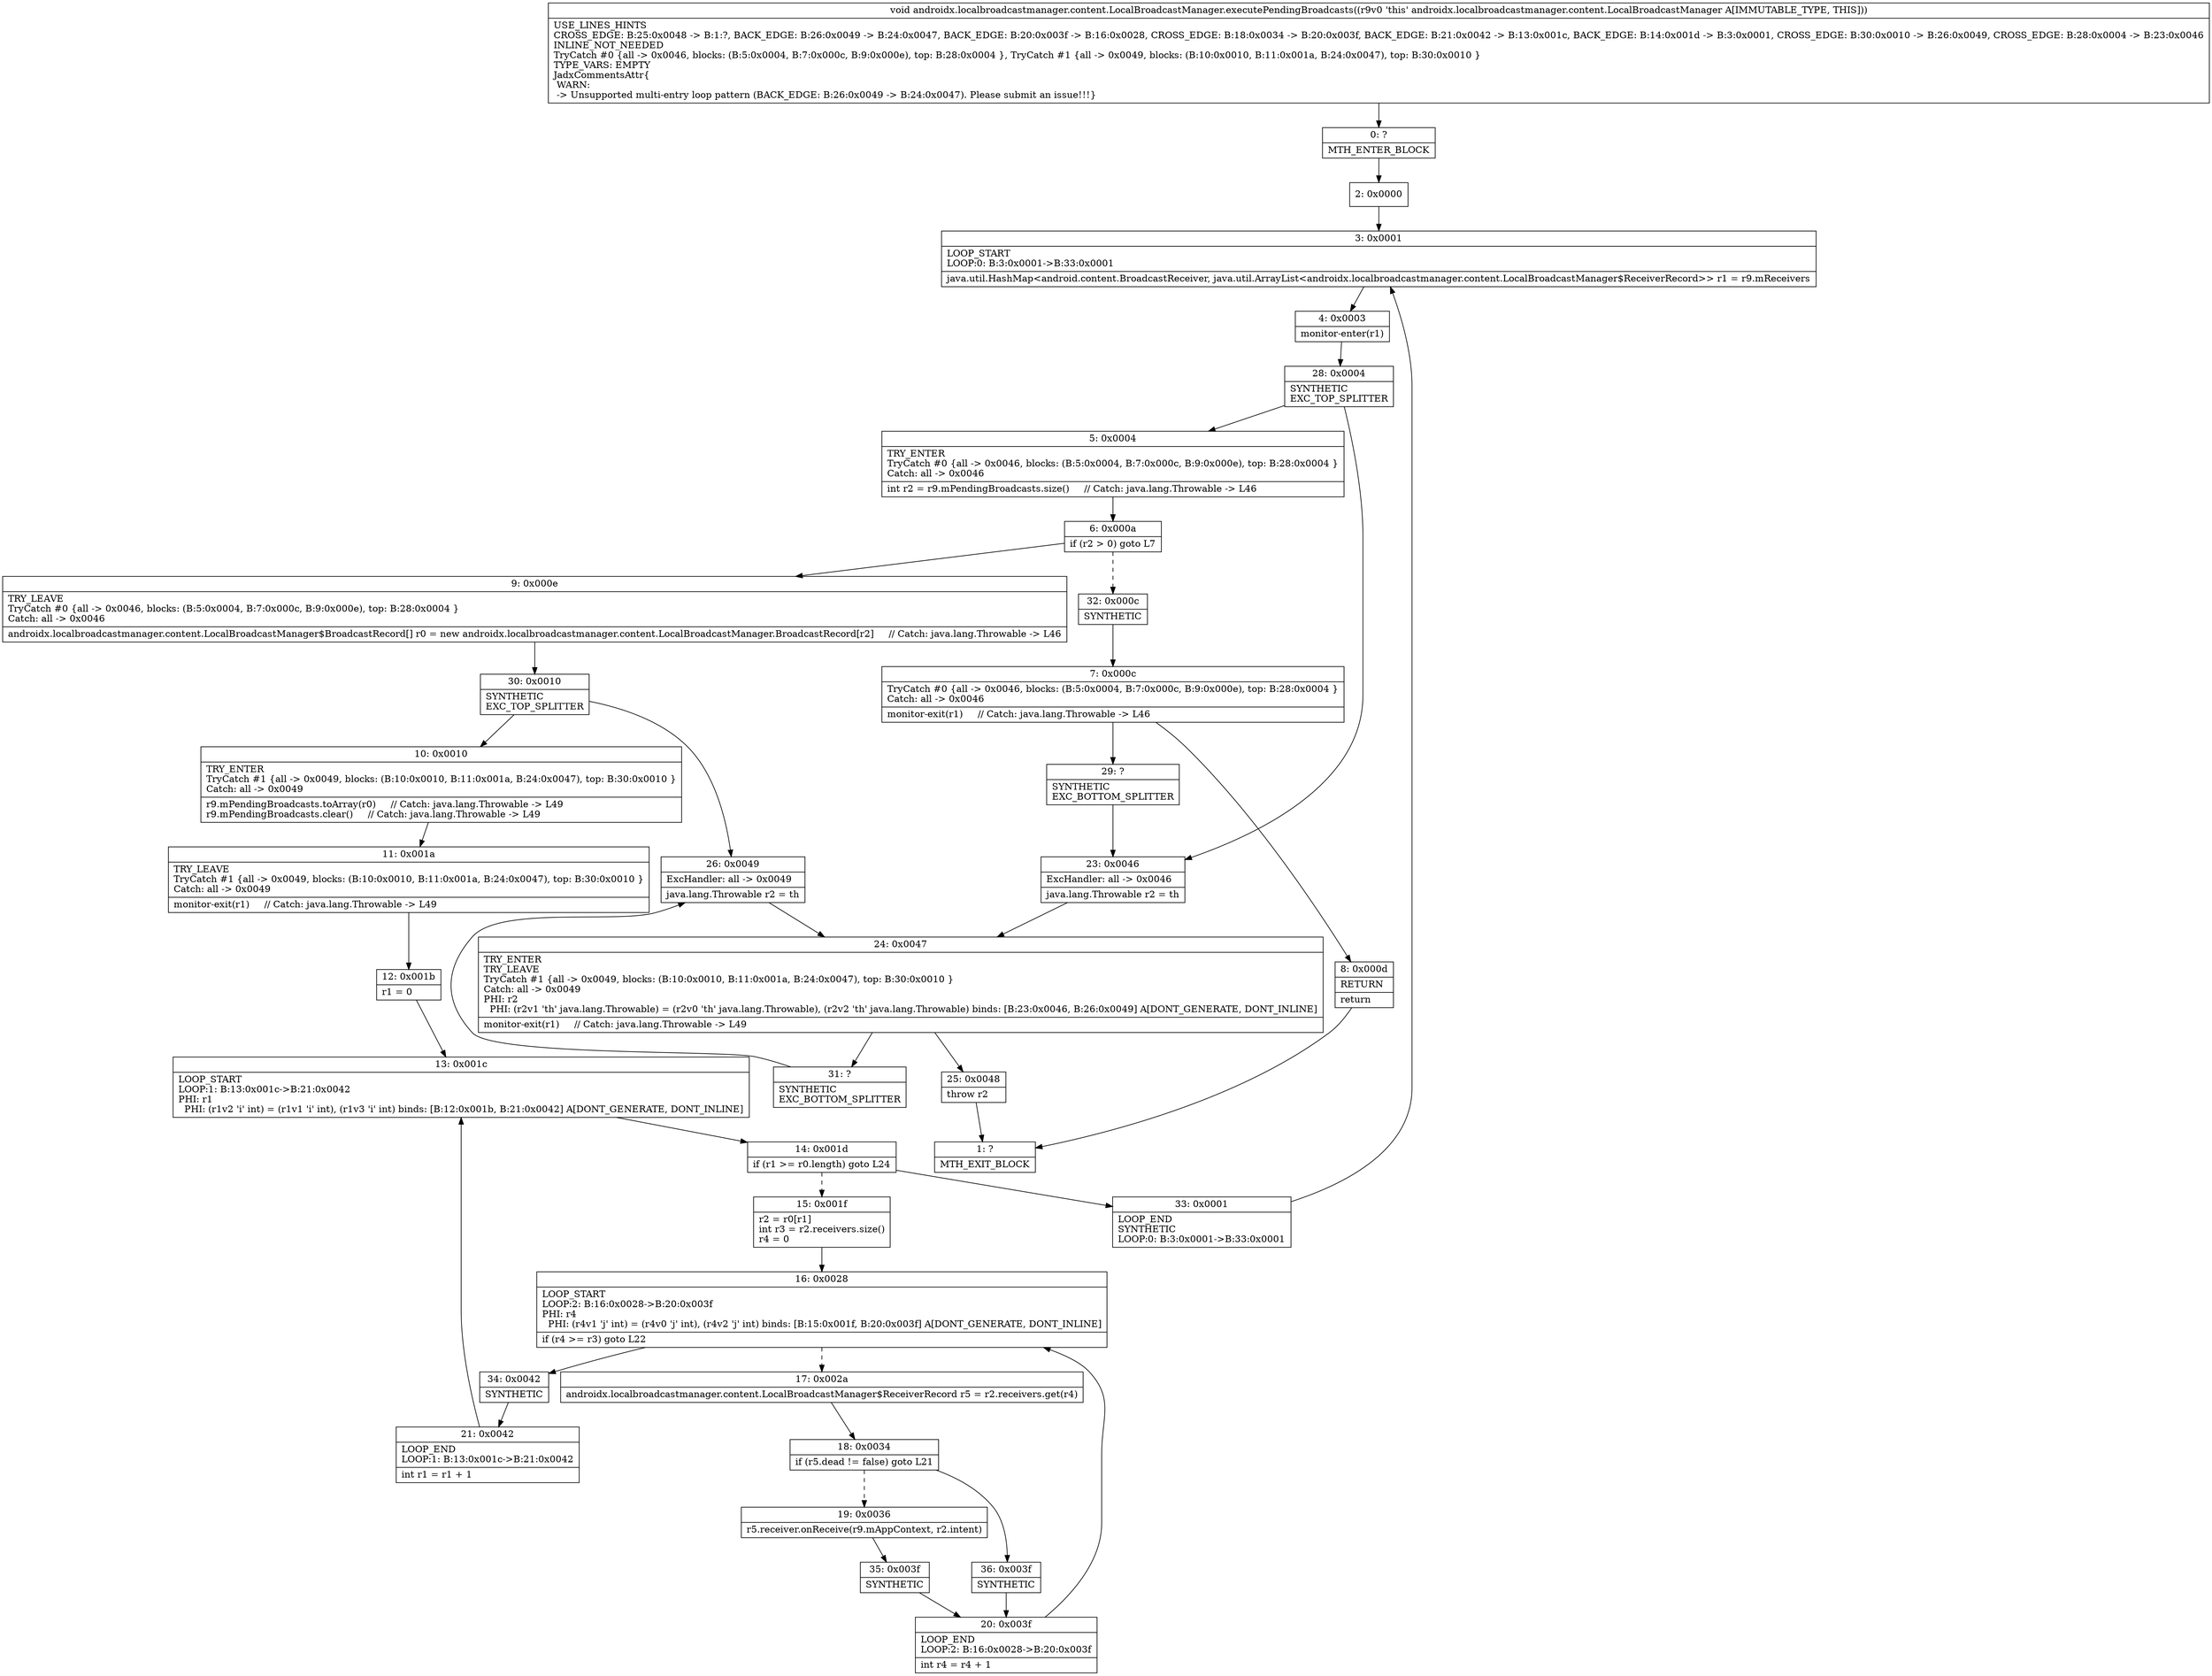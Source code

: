 digraph "CFG forandroidx.localbroadcastmanager.content.LocalBroadcastManager.executePendingBroadcasts()V" {
Node_0 [shape=record,label="{0\:\ ?|MTH_ENTER_BLOCK\l}"];
Node_2 [shape=record,label="{2\:\ 0x0000}"];
Node_3 [shape=record,label="{3\:\ 0x0001|LOOP_START\lLOOP:0: B:3:0x0001\-\>B:33:0x0001\l|java.util.HashMap\<android.content.BroadcastReceiver, java.util.ArrayList\<androidx.localbroadcastmanager.content.LocalBroadcastManager$ReceiverRecord\>\> r1 = r9.mReceivers\l}"];
Node_4 [shape=record,label="{4\:\ 0x0003|monitor\-enter(r1)\l}"];
Node_28 [shape=record,label="{28\:\ 0x0004|SYNTHETIC\lEXC_TOP_SPLITTER\l}"];
Node_5 [shape=record,label="{5\:\ 0x0004|TRY_ENTER\lTryCatch #0 \{all \-\> 0x0046, blocks: (B:5:0x0004, B:7:0x000c, B:9:0x000e), top: B:28:0x0004 \}\lCatch: all \-\> 0x0046\l|int r2 = r9.mPendingBroadcasts.size()     \/\/ Catch: java.lang.Throwable \-\> L46\l}"];
Node_6 [shape=record,label="{6\:\ 0x000a|if (r2 \> 0) goto L7\l}"];
Node_9 [shape=record,label="{9\:\ 0x000e|TRY_LEAVE\lTryCatch #0 \{all \-\> 0x0046, blocks: (B:5:0x0004, B:7:0x000c, B:9:0x000e), top: B:28:0x0004 \}\lCatch: all \-\> 0x0046\l|androidx.localbroadcastmanager.content.LocalBroadcastManager$BroadcastRecord[] r0 = new androidx.localbroadcastmanager.content.LocalBroadcastManager.BroadcastRecord[r2]     \/\/ Catch: java.lang.Throwable \-\> L46\l}"];
Node_30 [shape=record,label="{30\:\ 0x0010|SYNTHETIC\lEXC_TOP_SPLITTER\l}"];
Node_10 [shape=record,label="{10\:\ 0x0010|TRY_ENTER\lTryCatch #1 \{all \-\> 0x0049, blocks: (B:10:0x0010, B:11:0x001a, B:24:0x0047), top: B:30:0x0010 \}\lCatch: all \-\> 0x0049\l|r9.mPendingBroadcasts.toArray(r0)     \/\/ Catch: java.lang.Throwable \-\> L49\lr9.mPendingBroadcasts.clear()     \/\/ Catch: java.lang.Throwable \-\> L49\l}"];
Node_11 [shape=record,label="{11\:\ 0x001a|TRY_LEAVE\lTryCatch #1 \{all \-\> 0x0049, blocks: (B:10:0x0010, B:11:0x001a, B:24:0x0047), top: B:30:0x0010 \}\lCatch: all \-\> 0x0049\l|monitor\-exit(r1)     \/\/ Catch: java.lang.Throwable \-\> L49\l}"];
Node_12 [shape=record,label="{12\:\ 0x001b|r1 = 0\l}"];
Node_13 [shape=record,label="{13\:\ 0x001c|LOOP_START\lLOOP:1: B:13:0x001c\-\>B:21:0x0042\lPHI: r1 \l  PHI: (r1v2 'i' int) = (r1v1 'i' int), (r1v3 'i' int) binds: [B:12:0x001b, B:21:0x0042] A[DONT_GENERATE, DONT_INLINE]\l}"];
Node_14 [shape=record,label="{14\:\ 0x001d|if (r1 \>= r0.length) goto L24\l}"];
Node_15 [shape=record,label="{15\:\ 0x001f|r2 = r0[r1]\lint r3 = r2.receivers.size()\lr4 = 0\l}"];
Node_16 [shape=record,label="{16\:\ 0x0028|LOOP_START\lLOOP:2: B:16:0x0028\-\>B:20:0x003f\lPHI: r4 \l  PHI: (r4v1 'j' int) = (r4v0 'j' int), (r4v2 'j' int) binds: [B:15:0x001f, B:20:0x003f] A[DONT_GENERATE, DONT_INLINE]\l|if (r4 \>= r3) goto L22\l}"];
Node_17 [shape=record,label="{17\:\ 0x002a|androidx.localbroadcastmanager.content.LocalBroadcastManager$ReceiverRecord r5 = r2.receivers.get(r4)\l}"];
Node_18 [shape=record,label="{18\:\ 0x0034|if (r5.dead != false) goto L21\l}"];
Node_19 [shape=record,label="{19\:\ 0x0036|r5.receiver.onReceive(r9.mAppContext, r2.intent)\l}"];
Node_35 [shape=record,label="{35\:\ 0x003f|SYNTHETIC\l}"];
Node_20 [shape=record,label="{20\:\ 0x003f|LOOP_END\lLOOP:2: B:16:0x0028\-\>B:20:0x003f\l|int r4 = r4 + 1\l}"];
Node_36 [shape=record,label="{36\:\ 0x003f|SYNTHETIC\l}"];
Node_34 [shape=record,label="{34\:\ 0x0042|SYNTHETIC\l}"];
Node_21 [shape=record,label="{21\:\ 0x0042|LOOP_END\lLOOP:1: B:13:0x001c\-\>B:21:0x0042\l|int r1 = r1 + 1\l}"];
Node_33 [shape=record,label="{33\:\ 0x0001|LOOP_END\lSYNTHETIC\lLOOP:0: B:3:0x0001\-\>B:33:0x0001\l}"];
Node_26 [shape=record,label="{26\:\ 0x0049|ExcHandler: all \-\> 0x0049\l|java.lang.Throwable r2 = th\l}"];
Node_24 [shape=record,label="{24\:\ 0x0047|TRY_ENTER\lTRY_LEAVE\lTryCatch #1 \{all \-\> 0x0049, blocks: (B:10:0x0010, B:11:0x001a, B:24:0x0047), top: B:30:0x0010 \}\lCatch: all \-\> 0x0049\lPHI: r2 \l  PHI: (r2v1 'th' java.lang.Throwable) = (r2v0 'th' java.lang.Throwable), (r2v2 'th' java.lang.Throwable) binds: [B:23:0x0046, B:26:0x0049] A[DONT_GENERATE, DONT_INLINE]\l|monitor\-exit(r1)     \/\/ Catch: java.lang.Throwable \-\> L49\l}"];
Node_25 [shape=record,label="{25\:\ 0x0048|throw r2\l}"];
Node_1 [shape=record,label="{1\:\ ?|MTH_EXIT_BLOCK\l}"];
Node_31 [shape=record,label="{31\:\ ?|SYNTHETIC\lEXC_BOTTOM_SPLITTER\l}"];
Node_32 [shape=record,label="{32\:\ 0x000c|SYNTHETIC\l}"];
Node_7 [shape=record,label="{7\:\ 0x000c|TryCatch #0 \{all \-\> 0x0046, blocks: (B:5:0x0004, B:7:0x000c, B:9:0x000e), top: B:28:0x0004 \}\lCatch: all \-\> 0x0046\l|monitor\-exit(r1)     \/\/ Catch: java.lang.Throwable \-\> L46\l}"];
Node_8 [shape=record,label="{8\:\ 0x000d|RETURN\l|return\l}"];
Node_29 [shape=record,label="{29\:\ ?|SYNTHETIC\lEXC_BOTTOM_SPLITTER\l}"];
Node_23 [shape=record,label="{23\:\ 0x0046|ExcHandler: all \-\> 0x0046\l|java.lang.Throwable r2 = th\l}"];
MethodNode[shape=record,label="{void androidx.localbroadcastmanager.content.LocalBroadcastManager.executePendingBroadcasts((r9v0 'this' androidx.localbroadcastmanager.content.LocalBroadcastManager A[IMMUTABLE_TYPE, THIS]))  | USE_LINES_HINTS\lCROSS_EDGE: B:25:0x0048 \-\> B:1:?, BACK_EDGE: B:26:0x0049 \-\> B:24:0x0047, BACK_EDGE: B:20:0x003f \-\> B:16:0x0028, CROSS_EDGE: B:18:0x0034 \-\> B:20:0x003f, BACK_EDGE: B:21:0x0042 \-\> B:13:0x001c, BACK_EDGE: B:14:0x001d \-\> B:3:0x0001, CROSS_EDGE: B:30:0x0010 \-\> B:26:0x0049, CROSS_EDGE: B:28:0x0004 \-\> B:23:0x0046\lINLINE_NOT_NEEDED\lTryCatch #0 \{all \-\> 0x0046, blocks: (B:5:0x0004, B:7:0x000c, B:9:0x000e), top: B:28:0x0004 \}, TryCatch #1 \{all \-\> 0x0049, blocks: (B:10:0x0010, B:11:0x001a, B:24:0x0047), top: B:30:0x0010 \}\lTYPE_VARS: EMPTY\lJadxCommentsAttr\{\l WARN: \l \-\> Unsupported multi\-entry loop pattern (BACK_EDGE: B:26:0x0049 \-\> B:24:0x0047). Please submit an issue!!!\}\l}"];
MethodNode -> Node_0;Node_0 -> Node_2;
Node_2 -> Node_3;
Node_3 -> Node_4;
Node_4 -> Node_28;
Node_28 -> Node_5;
Node_28 -> Node_23;
Node_5 -> Node_6;
Node_6 -> Node_9;
Node_6 -> Node_32[style=dashed];
Node_9 -> Node_30;
Node_30 -> Node_10;
Node_30 -> Node_26;
Node_10 -> Node_11;
Node_11 -> Node_12;
Node_12 -> Node_13;
Node_13 -> Node_14;
Node_14 -> Node_15[style=dashed];
Node_14 -> Node_33;
Node_15 -> Node_16;
Node_16 -> Node_17[style=dashed];
Node_16 -> Node_34;
Node_17 -> Node_18;
Node_18 -> Node_19[style=dashed];
Node_18 -> Node_36;
Node_19 -> Node_35;
Node_35 -> Node_20;
Node_20 -> Node_16;
Node_36 -> Node_20;
Node_34 -> Node_21;
Node_21 -> Node_13;
Node_33 -> Node_3;
Node_26 -> Node_24;
Node_24 -> Node_25;
Node_24 -> Node_31;
Node_25 -> Node_1;
Node_31 -> Node_26;
Node_32 -> Node_7;
Node_7 -> Node_8;
Node_7 -> Node_29;
Node_8 -> Node_1;
Node_29 -> Node_23;
Node_23 -> Node_24;
}

